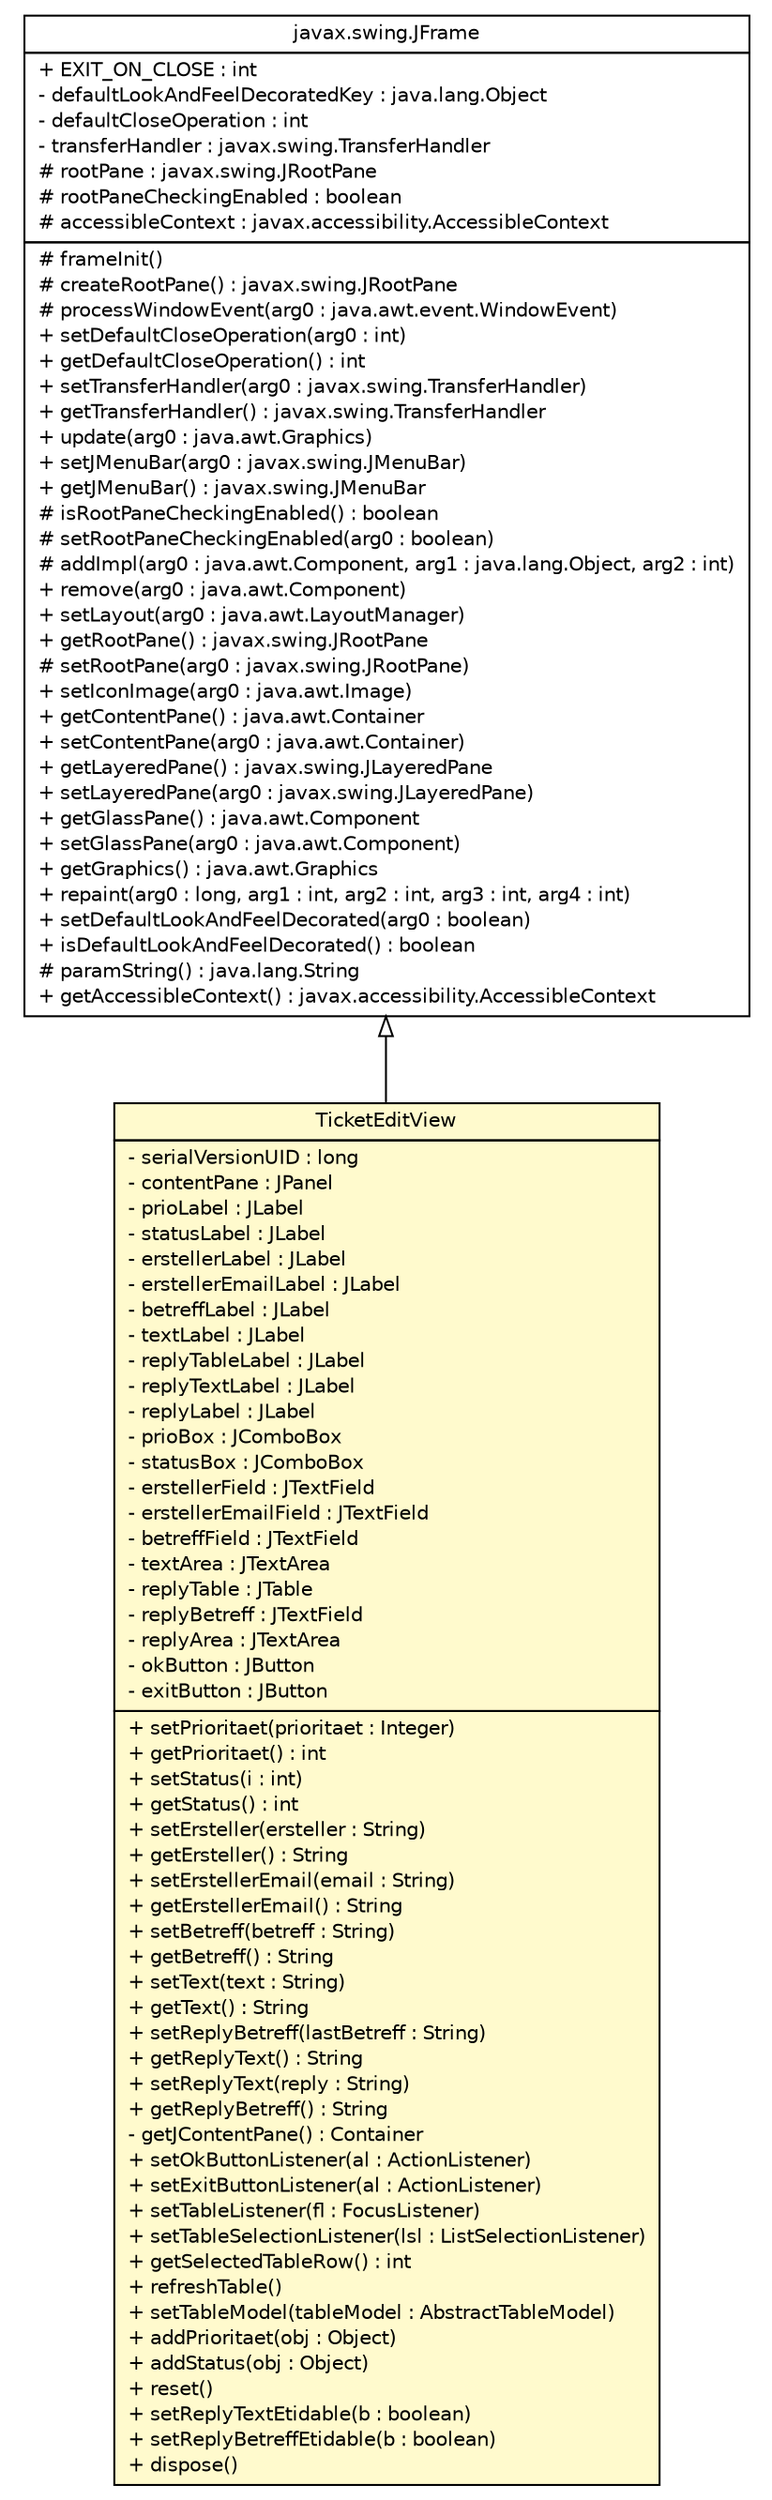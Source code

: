 #!/usr/local/bin/dot
#
# Class diagram 
# Generated by UMLGraph version 5.4 (http://www.umlgraph.org/)
#

digraph G {
	edge [fontname="Helvetica",fontsize=10,labelfontname="Helvetica",labelfontsize=10];
	node [fontname="Helvetica",fontsize=10,shape=plaintext];
	nodesep=0.25;
	ranksep=0.5;
	// de.articmodding.TroubleTicket.TicketEditView
	c48 [label=<<table title="de.articmodding.TroubleTicket.TicketEditView" border="0" cellborder="1" cellspacing="0" cellpadding="2" port="p" bgcolor="lemonChiffon" href="./TicketEditView.html">
		<tr><td><table border="0" cellspacing="0" cellpadding="1">
<tr><td align="center" balign="center"> TicketEditView </td></tr>
		</table></td></tr>
		<tr><td><table border="0" cellspacing="0" cellpadding="1">
<tr><td align="left" balign="left"> - serialVersionUID : long </td></tr>
<tr><td align="left" balign="left"> - contentPane : JPanel </td></tr>
<tr><td align="left" balign="left"> - prioLabel : JLabel </td></tr>
<tr><td align="left" balign="left"> - statusLabel : JLabel </td></tr>
<tr><td align="left" balign="left"> - erstellerLabel : JLabel </td></tr>
<tr><td align="left" balign="left"> - erstellerEmailLabel : JLabel </td></tr>
<tr><td align="left" balign="left"> - betreffLabel : JLabel </td></tr>
<tr><td align="left" balign="left"> - textLabel : JLabel </td></tr>
<tr><td align="left" balign="left"> - replyTableLabel : JLabel </td></tr>
<tr><td align="left" balign="left"> - replyTextLabel : JLabel </td></tr>
<tr><td align="left" balign="left"> - replyLabel : JLabel </td></tr>
<tr><td align="left" balign="left"> - prioBox : JComboBox </td></tr>
<tr><td align="left" balign="left"> - statusBox : JComboBox </td></tr>
<tr><td align="left" balign="left"> - erstellerField : JTextField </td></tr>
<tr><td align="left" balign="left"> - erstellerEmailField : JTextField </td></tr>
<tr><td align="left" balign="left"> - betreffField : JTextField </td></tr>
<tr><td align="left" balign="left"> - textArea : JTextArea </td></tr>
<tr><td align="left" balign="left"> - replyTable : JTable </td></tr>
<tr><td align="left" balign="left"> - replyBetreff : JTextField </td></tr>
<tr><td align="left" balign="left"> - replyArea : JTextArea </td></tr>
<tr><td align="left" balign="left"> - okButton : JButton </td></tr>
<tr><td align="left" balign="left"> - exitButton : JButton </td></tr>
		</table></td></tr>
		<tr><td><table border="0" cellspacing="0" cellpadding="1">
<tr><td align="left" balign="left"> + setPrioritaet(prioritaet : Integer) </td></tr>
<tr><td align="left" balign="left"> + getPrioritaet() : int </td></tr>
<tr><td align="left" balign="left"> + setStatus(i : int) </td></tr>
<tr><td align="left" balign="left"> + getStatus() : int </td></tr>
<tr><td align="left" balign="left"> + setErsteller(ersteller : String) </td></tr>
<tr><td align="left" balign="left"> + getErsteller() : String </td></tr>
<tr><td align="left" balign="left"> + setErstellerEmail(email : String) </td></tr>
<tr><td align="left" balign="left"> + getErstellerEmail() : String </td></tr>
<tr><td align="left" balign="left"> + setBetreff(betreff : String) </td></tr>
<tr><td align="left" balign="left"> + getBetreff() : String </td></tr>
<tr><td align="left" balign="left"> + setText(text : String) </td></tr>
<tr><td align="left" balign="left"> + getText() : String </td></tr>
<tr><td align="left" balign="left"> + setReplyBetreff(lastBetreff : String) </td></tr>
<tr><td align="left" balign="left"> + getReplyText() : String </td></tr>
<tr><td align="left" balign="left"> + setReplyText(reply : String) </td></tr>
<tr><td align="left" balign="left"> + getReplyBetreff() : String </td></tr>
<tr><td align="left" balign="left"> - getJContentPane() : Container </td></tr>
<tr><td align="left" balign="left"> + setOkButtonListener(al : ActionListener) </td></tr>
<tr><td align="left" balign="left"> + setExitButtonListener(al : ActionListener) </td></tr>
<tr><td align="left" balign="left"> + setTableListener(fl : FocusListener) </td></tr>
<tr><td align="left" balign="left"> + setTableSelectionListener(lsl : ListSelectionListener) </td></tr>
<tr><td align="left" balign="left"> + getSelectedTableRow() : int </td></tr>
<tr><td align="left" balign="left"> + refreshTable() </td></tr>
<tr><td align="left" balign="left"> + setTableModel(tableModel : AbstractTableModel) </td></tr>
<tr><td align="left" balign="left"> + addPrioritaet(obj : Object) </td></tr>
<tr><td align="left" balign="left"> + addStatus(obj : Object) </td></tr>
<tr><td align="left" balign="left"> + reset() </td></tr>
<tr><td align="left" balign="left"> + setReplyTextEtidable(b : boolean) </td></tr>
<tr><td align="left" balign="left"> + setReplyBetreffEtidable(b : boolean) </td></tr>
<tr><td align="left" balign="left"> + dispose() </td></tr>
		</table></td></tr>
		</table>>, URL="./TicketEditView.html", fontname="Helvetica", fontcolor="black", fontsize=10.0];
	//de.articmodding.TroubleTicket.TicketEditView extends javax.swing.JFrame
	c59:p -> c48:p [dir=back,arrowtail=empty];
	// javax.swing.JFrame
	c59 [label=<<table title="javax.swing.JFrame" border="0" cellborder="1" cellspacing="0" cellpadding="2" port="p" href="http://java.sun.com/j2se/1.4.2/docs/api/javax/swing/JFrame.html">
		<tr><td><table border="0" cellspacing="0" cellpadding="1">
<tr><td align="center" balign="center"> javax.swing.JFrame </td></tr>
		</table></td></tr>
		<tr><td><table border="0" cellspacing="0" cellpadding="1">
<tr><td align="left" balign="left"> + EXIT_ON_CLOSE : int </td></tr>
<tr><td align="left" balign="left"> - defaultLookAndFeelDecoratedKey : java.lang.Object </td></tr>
<tr><td align="left" balign="left"> - defaultCloseOperation : int </td></tr>
<tr><td align="left" balign="left"> - transferHandler : javax.swing.TransferHandler </td></tr>
<tr><td align="left" balign="left"> # rootPane : javax.swing.JRootPane </td></tr>
<tr><td align="left" balign="left"> # rootPaneCheckingEnabled : boolean </td></tr>
<tr><td align="left" balign="left"> # accessibleContext : javax.accessibility.AccessibleContext </td></tr>
		</table></td></tr>
		<tr><td><table border="0" cellspacing="0" cellpadding="1">
<tr><td align="left" balign="left"> # frameInit() </td></tr>
<tr><td align="left" balign="left"> # createRootPane() : javax.swing.JRootPane </td></tr>
<tr><td align="left" balign="left"> # processWindowEvent(arg0 : java.awt.event.WindowEvent) </td></tr>
<tr><td align="left" balign="left"> + setDefaultCloseOperation(arg0 : int) </td></tr>
<tr><td align="left" balign="left"> + getDefaultCloseOperation() : int </td></tr>
<tr><td align="left" balign="left"> + setTransferHandler(arg0 : javax.swing.TransferHandler) </td></tr>
<tr><td align="left" balign="left"> + getTransferHandler() : javax.swing.TransferHandler </td></tr>
<tr><td align="left" balign="left"> + update(arg0 : java.awt.Graphics) </td></tr>
<tr><td align="left" balign="left"> + setJMenuBar(arg0 : javax.swing.JMenuBar) </td></tr>
<tr><td align="left" balign="left"> + getJMenuBar() : javax.swing.JMenuBar </td></tr>
<tr><td align="left" balign="left"> # isRootPaneCheckingEnabled() : boolean </td></tr>
<tr><td align="left" balign="left"> # setRootPaneCheckingEnabled(arg0 : boolean) </td></tr>
<tr><td align="left" balign="left"> # addImpl(arg0 : java.awt.Component, arg1 : java.lang.Object, arg2 : int) </td></tr>
<tr><td align="left" balign="left"> + remove(arg0 : java.awt.Component) </td></tr>
<tr><td align="left" balign="left"> + setLayout(arg0 : java.awt.LayoutManager) </td></tr>
<tr><td align="left" balign="left"> + getRootPane() : javax.swing.JRootPane </td></tr>
<tr><td align="left" balign="left"> # setRootPane(arg0 : javax.swing.JRootPane) </td></tr>
<tr><td align="left" balign="left"> + setIconImage(arg0 : java.awt.Image) </td></tr>
<tr><td align="left" balign="left"> + getContentPane() : java.awt.Container </td></tr>
<tr><td align="left" balign="left"> + setContentPane(arg0 : java.awt.Container) </td></tr>
<tr><td align="left" balign="left"> + getLayeredPane() : javax.swing.JLayeredPane </td></tr>
<tr><td align="left" balign="left"> + setLayeredPane(arg0 : javax.swing.JLayeredPane) </td></tr>
<tr><td align="left" balign="left"> + getGlassPane() : java.awt.Component </td></tr>
<tr><td align="left" balign="left"> + setGlassPane(arg0 : java.awt.Component) </td></tr>
<tr><td align="left" balign="left"> + getGraphics() : java.awt.Graphics </td></tr>
<tr><td align="left" balign="left"> + repaint(arg0 : long, arg1 : int, arg2 : int, arg3 : int, arg4 : int) </td></tr>
<tr><td align="left" balign="left"> + setDefaultLookAndFeelDecorated(arg0 : boolean) </td></tr>
<tr><td align="left" balign="left"> + isDefaultLookAndFeelDecorated() : boolean </td></tr>
<tr><td align="left" balign="left"> # paramString() : java.lang.String </td></tr>
<tr><td align="left" balign="left"> + getAccessibleContext() : javax.accessibility.AccessibleContext </td></tr>
		</table></td></tr>
		</table>>, URL="http://java.sun.com/j2se/1.4.2/docs/api/javax/swing/JFrame.html", fontname="Helvetica", fontcolor="black", fontsize=10.0];
}

